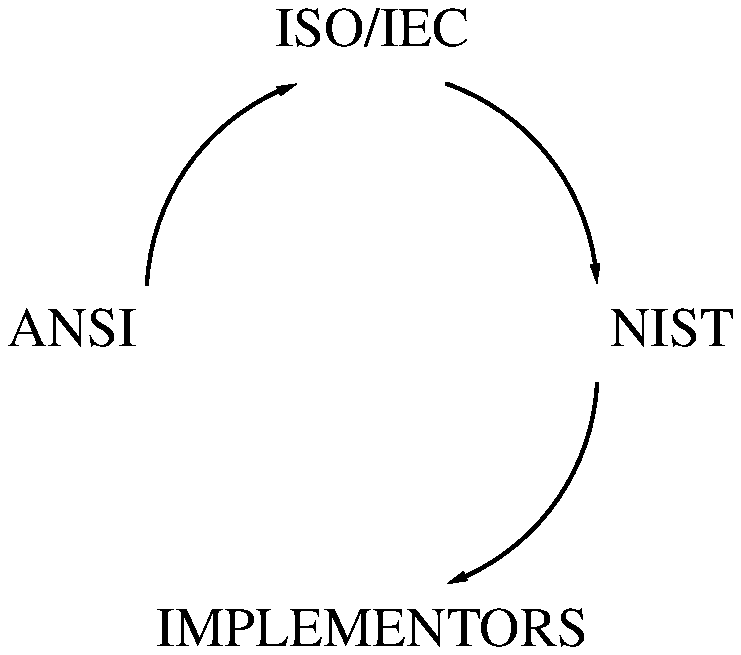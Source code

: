 .PS
.ps 20
## figure 1
E1:	box invis "ANSI" 
E2:	box invis "ISO/IEC" at (E1.c.x + 1.5i, E1.c.y + 1.5i)
E3:	box invis "NIST" at (E2.c.x + 1.5i, E2.c.y - 1.5i)
E4:	box invis "IMPLEMENTORS" at (E3.c.x - 1.5i, E3.c.y - 1.5i)
##
M1:	move to (E2.c.x, E1.c.y)
##
.ps 30
A1:	arc -> cw from E1.ne to E2.sw rad (M1.x - E1.ne.x)
A2:	arc -> cw from E2.se to E3.nw rad (M1.x - E1.ne.x)
A3:	arc -> cw from E3.sw to E4.ne rad (M1.x - E1.ne.x)
.ps 20

#E2:	arc from E1.n to E1.s at M1 rad E1.x - M1.x \
#				"Directory" "User"
#M2:	move
#M3:	move
#E3:	ellipse height 2i width 3i "The" "Directory"
##
#L1:     line -> cw from E1.e to E3.w
##
.PE
